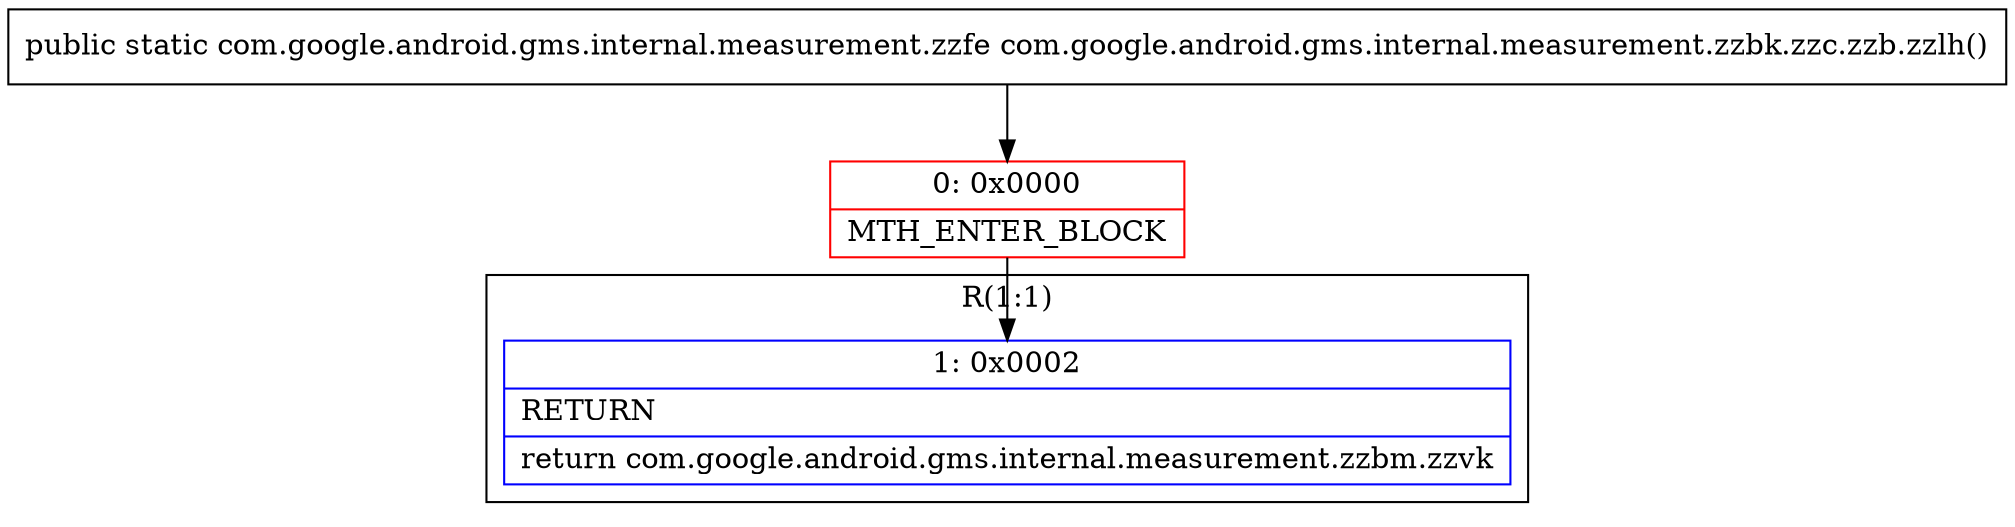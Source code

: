 digraph "CFG forcom.google.android.gms.internal.measurement.zzbk.zzc.zzb.zzlh()Lcom\/google\/android\/gms\/internal\/measurement\/zzfe;" {
subgraph cluster_Region_2082111631 {
label = "R(1:1)";
node [shape=record,color=blue];
Node_1 [shape=record,label="{1\:\ 0x0002|RETURN\l|return com.google.android.gms.internal.measurement.zzbm.zzvk\l}"];
}
Node_0 [shape=record,color=red,label="{0\:\ 0x0000|MTH_ENTER_BLOCK\l}"];
MethodNode[shape=record,label="{public static com.google.android.gms.internal.measurement.zzfe com.google.android.gms.internal.measurement.zzbk.zzc.zzb.zzlh() }"];
MethodNode -> Node_0;
Node_0 -> Node_1;
}

